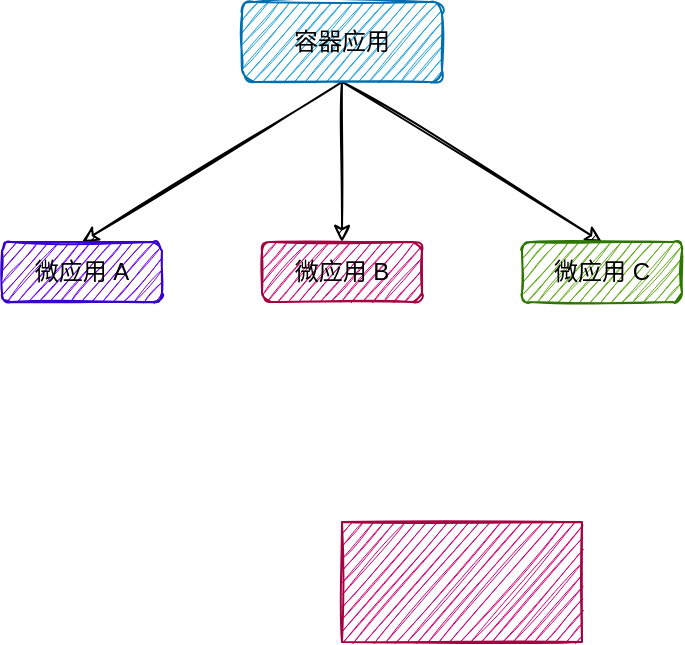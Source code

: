 <mxfile>
    <diagram id="zmPCal9mHOsF2l0FHrDw" name="微前端">
        <mxGraphModel dx="1262" dy="646" grid="1" gridSize="10" guides="1" tooltips="1" connect="1" arrows="1" fold="1" page="1" pageScale="1" pageWidth="850" pageHeight="1100" math="0" shadow="0">
            <root>
                <mxCell id="0"/>
                <mxCell id="1" parent="0"/>
                <mxCell id="6" style="rounded=0;orthogonalLoop=1;jettySize=auto;html=1;entryX=0.5;entryY=0;entryDx=0;entryDy=0;exitX=0.5;exitY=1;exitDx=0;exitDy=0;sketch=1;fontColor=#000000;" parent="1" source="2" target="3" edge="1">
                    <mxGeometry relative="1" as="geometry"/>
                </mxCell>
                <mxCell id="8" style="edgeStyle=none;rounded=0;orthogonalLoop=1;jettySize=auto;html=1;entryX=0.5;entryY=0;entryDx=0;entryDy=0;sketch=1;fontColor=#000000;" parent="1" source="2" target="4" edge="1">
                    <mxGeometry relative="1" as="geometry"/>
                </mxCell>
                <mxCell id="9" style="edgeStyle=none;rounded=0;orthogonalLoop=1;jettySize=auto;html=1;entryX=0.5;entryY=0;entryDx=0;entryDy=0;exitX=0.5;exitY=1;exitDx=0;exitDy=0;sketch=1;fontColor=#000000;" parent="1" source="2" target="5" edge="1">
                    <mxGeometry relative="1" as="geometry"/>
                </mxCell>
                <mxCell id="2" value="容器应用" style="rounded=1;whiteSpace=wrap;html=1;sketch=1;fillColor=#1ba1e2;strokeColor=#006EAF;fontColor=#000000;" parent="1" vertex="1">
                    <mxGeometry x="240" y="120" width="100" height="40" as="geometry"/>
                </mxCell>
                <mxCell id="3" value="微应用 A" style="rounded=1;whiteSpace=wrap;html=1;sketch=1;fillColor=#6a00ff;strokeColor=#3700CC;fontColor=#000000;" parent="1" vertex="1">
                    <mxGeometry x="120" y="240" width="80" height="30" as="geometry"/>
                </mxCell>
                <mxCell id="4" value="微应用 B" style="rounded=1;whiteSpace=wrap;html=1;sketch=1;fillColor=#d80073;strokeColor=#A50040;fontColor=#000000;" parent="1" vertex="1">
                    <mxGeometry x="250" y="240" width="80" height="30" as="geometry"/>
                </mxCell>
                <mxCell id="5" value="微应用 C" style="rounded=1;whiteSpace=wrap;html=1;sketch=1;fillColor=#60a917;strokeColor=#2D7600;fontColor=#000000;" parent="1" vertex="1">
                    <mxGeometry x="380" y="240" width="80" height="30" as="geometry"/>
                </mxCell>
                <mxCell id="10" value="" style="rounded=0;whiteSpace=wrap;html=1;sketch=1;fillColor=#d80073;strokeColor=#A50040;fontColor=#ffffff;" vertex="1" parent="1">
                    <mxGeometry x="290" y="380" width="120" height="60" as="geometry"/>
                </mxCell>
            </root>
        </mxGraphModel>
    </diagram>
    <diagram name="mf" id="z_IW510yKVIMpzZAXErf">
        <mxGraphModel dx="589" dy="409" grid="1" gridSize="10" guides="1" tooltips="1" connect="1" arrows="1" fold="1" page="1" pageScale="1" pageWidth="850" pageHeight="1100" math="0" shadow="0">
            <root>
                <mxCell id="jFhvKJ4Ba049JYsLdafT-0"/>
                <mxCell id="jFhvKJ4Ba049JYsLdafT-1" parent="jFhvKJ4Ba049JYsLdafT-0"/>
                <mxCell id="jFhvKJ4Ba049JYsLdafT-2" style="rounded=0;orthogonalLoop=1;jettySize=auto;html=1;entryX=0.5;entryY=1;entryDx=0;entryDy=0;exitX=0.5;exitY=0;exitDx=0;exitDy=0;sketch=1;fontColor=#000000;edgeStyle=orthogonalEdgeStyle;curved=1;" parent="jFhvKJ4Ba049JYsLdafT-1" source="jFhvKJ4Ba049JYsLdafT-5" target="jFhvKJ4Ba049JYsLdafT-6" edge="1">
                    <mxGeometry relative="1" as="geometry"/>
                </mxCell>
                <mxCell id="jFhvKJ4Ba049JYsLdafT-3" style="edgeStyle=orthogonalEdgeStyle;rounded=0;orthogonalLoop=1;jettySize=auto;html=1;entryX=0.5;entryY=0;entryDx=0;entryDy=0;sketch=1;fontColor=#000000;curved=1;" parent="jFhvKJ4Ba049JYsLdafT-1" source="jFhvKJ4Ba049JYsLdafT-5" target="jFhvKJ4Ba049JYsLdafT-7" edge="1">
                    <mxGeometry relative="1" as="geometry"/>
                </mxCell>
                <mxCell id="jFhvKJ4Ba049JYsLdafT-4" style="edgeStyle=orthogonalEdgeStyle;rounded=0;orthogonalLoop=1;jettySize=auto;html=1;entryX=0;entryY=0.5;entryDx=0;entryDy=0;exitX=1;exitY=0.5;exitDx=0;exitDy=0;sketch=1;fontColor=#000000;curved=1;" parent="jFhvKJ4Ba049JYsLdafT-1" source="jFhvKJ4Ba049JYsLdafT-5" target="jFhvKJ4Ba049JYsLdafT-8" edge="1">
                    <mxGeometry relative="1" as="geometry"/>
                </mxCell>
                <mxCell id="jFhvKJ4Ba049JYsLdafT-5" value="容器应用" style="rounded=1;whiteSpace=wrap;html=1;sketch=1;fillColor=#1ba1e2;strokeColor=#006EAF;fontColor=#000000;" parent="jFhvKJ4Ba049JYsLdafT-1" vertex="1">
                    <mxGeometry x="540" y="160" width="90" height="30" as="geometry"/>
                </mxCell>
                <mxCell id="jFhvKJ4Ba049JYsLdafT-6" value="容器应用 A" style="rounded=1;whiteSpace=wrap;html=1;sketch=1;fillColor=#6a00ff;strokeColor=#3700CC;fontColor=#000000;" parent="jFhvKJ4Ba049JYsLdafT-1" vertex="1">
                    <mxGeometry x="610" y="70" width="80" height="30" as="geometry"/>
                </mxCell>
                <mxCell id="uiZtXlHdOnsxaRnRyEqx-3" style="edgeStyle=orthogonalEdgeStyle;curved=1;rounded=0;sketch=1;orthogonalLoop=1;jettySize=auto;html=1;entryX=0;entryY=0.5;entryDx=0;entryDy=0;fontColor=#000000;startArrow=none;startFill=0;endArrow=classic;endFill=1;" parent="jFhvKJ4Ba049JYsLdafT-1" source="jFhvKJ4Ba049JYsLdafT-7" target="jFhvKJ4Ba049JYsLdafT-6" edge="1">
                    <mxGeometry relative="1" as="geometry">
                        <Array as="points">
                            <mxPoint x="600" y="230"/>
                            <mxPoint x="520" y="230"/>
                            <mxPoint x="520" y="95"/>
                        </Array>
                    </mxGeometry>
                </mxCell>
                <mxCell id="jFhvKJ4Ba049JYsLdafT-7" value="容器应用 B" style="rounded=1;whiteSpace=wrap;html=1;sketch=1;fillColor=#d80073;strokeColor=#A50040;fontColor=#000000;" parent="jFhvKJ4Ba049JYsLdafT-1" vertex="1">
                    <mxGeometry x="560" y="250" width="80" height="30" as="geometry"/>
                </mxCell>
                <mxCell id="uiZtXlHdOnsxaRnRyEqx-0" style="rounded=0;sketch=1;orthogonalLoop=1;jettySize=auto;html=1;entryX=1;entryY=0.5;entryDx=0;entryDy=0;fontColor=#000000;startArrow=classic;startFill=1;endArrow=classic;endFill=1;edgeStyle=orthogonalEdgeStyle;curved=1;" parent="jFhvKJ4Ba049JYsLdafT-1" source="jFhvKJ4Ba049JYsLdafT-8" target="jFhvKJ4Ba049JYsLdafT-7" edge="1">
                    <mxGeometry relative="1" as="geometry"/>
                </mxCell>
                <mxCell id="uiZtXlHdOnsxaRnRyEqx-1" style="edgeStyle=orthogonalEdgeStyle;rounded=0;sketch=1;orthogonalLoop=1;jettySize=auto;html=1;entryX=1;entryY=0.5;entryDx=0;entryDy=0;fontColor=#000000;startArrow=none;startFill=0;endArrow=classic;endFill=1;curved=1;" parent="jFhvKJ4Ba049JYsLdafT-1" source="jFhvKJ4Ba049JYsLdafT-8" target="jFhvKJ4Ba049JYsLdafT-6" edge="1">
                    <mxGeometry relative="1" as="geometry">
                        <Array as="points">
                            <mxPoint x="710" y="165"/>
                            <mxPoint x="710" y="95"/>
                        </Array>
                    </mxGeometry>
                </mxCell>
                <mxCell id="jFhvKJ4Ba049JYsLdafT-8" value="容器应用 C" style="rounded=1;whiteSpace=wrap;html=1;sketch=1;fillColor=#60a917;strokeColor=#2D7600;fontColor=#000000;" parent="jFhvKJ4Ba049JYsLdafT-1" vertex="1">
                    <mxGeometry x="735" y="180" width="80" height="30" as="geometry"/>
                </mxCell>
                <mxCell id="mvu6VgDfErfdctzZvS5l-7" value="" style="group" parent="jFhvKJ4Ba049JYsLdafT-1" vertex="1" connectable="0">
                    <mxGeometry y="110" width="340" height="150" as="geometry"/>
                </mxCell>
                <mxCell id="mvu6VgDfErfdctzZvS5l-3" value="容器应用" style="rounded=1;whiteSpace=wrap;html=1;sketch=1;fillColor=#1ba1e2;strokeColor=#006EAF;fontColor=#000000;" parent="mvu6VgDfErfdctzZvS5l-7" vertex="1">
                    <mxGeometry x="120" width="100" height="40" as="geometry"/>
                </mxCell>
                <mxCell id="mvu6VgDfErfdctzZvS5l-4" value="微应用 A" style="rounded=1;whiteSpace=wrap;html=1;sketch=1;fillColor=#6a00ff;strokeColor=#3700CC;fontColor=#000000;" parent="mvu6VgDfErfdctzZvS5l-7" vertex="1">
                    <mxGeometry y="120" width="80" height="30" as="geometry"/>
                </mxCell>
                <mxCell id="mvu6VgDfErfdctzZvS5l-0" style="rounded=0;orthogonalLoop=1;jettySize=auto;html=1;entryX=0.5;entryY=0;entryDx=0;entryDy=0;exitX=0.5;exitY=1;exitDx=0;exitDy=0;sketch=1;fontColor=#000000;" parent="mvu6VgDfErfdctzZvS5l-7" source="mvu6VgDfErfdctzZvS5l-3" target="mvu6VgDfErfdctzZvS5l-4" edge="1">
                    <mxGeometry relative="1" as="geometry"/>
                </mxCell>
                <mxCell id="mvu6VgDfErfdctzZvS5l-5" value="微应用 B" style="rounded=1;whiteSpace=wrap;html=1;sketch=1;fillColor=#d80073;strokeColor=#A50040;fontColor=#000000;" parent="mvu6VgDfErfdctzZvS5l-7" vertex="1">
                    <mxGeometry x="130" y="120" width="80" height="30" as="geometry"/>
                </mxCell>
                <mxCell id="mvu6VgDfErfdctzZvS5l-1" style="edgeStyle=none;rounded=0;orthogonalLoop=1;jettySize=auto;html=1;entryX=0.5;entryY=0;entryDx=0;entryDy=0;sketch=1;fontColor=#000000;" parent="mvu6VgDfErfdctzZvS5l-7" source="mvu6VgDfErfdctzZvS5l-3" target="mvu6VgDfErfdctzZvS5l-5" edge="1">
                    <mxGeometry relative="1" as="geometry"/>
                </mxCell>
                <mxCell id="mvu6VgDfErfdctzZvS5l-6" value="微应用 C" style="rounded=1;whiteSpace=wrap;html=1;sketch=1;fillColor=#60a917;strokeColor=#2D7600;fontColor=#000000;" parent="mvu6VgDfErfdctzZvS5l-7" vertex="1">
                    <mxGeometry x="260" y="120" width="80" height="30" as="geometry"/>
                </mxCell>
                <mxCell id="mvu6VgDfErfdctzZvS5l-2" style="edgeStyle=none;rounded=0;orthogonalLoop=1;jettySize=auto;html=1;entryX=0.5;entryY=0;entryDx=0;entryDy=0;exitX=0.5;exitY=1;exitDx=0;exitDy=0;sketch=1;fontColor=#000000;" parent="mvu6VgDfErfdctzZvS5l-7" source="mvu6VgDfErfdctzZvS5l-3" target="mvu6VgDfErfdctzZvS5l-6" edge="1">
                    <mxGeometry relative="1" as="geometry"/>
                </mxCell>
                <mxCell id="mvu6VgDfErfdctzZvS5l-8" value="微前端模型" style="text;html=1;align=center;verticalAlign=middle;resizable=0;points=[];autosize=1;strokeColor=none;fontColor=#000000;" parent="jFhvKJ4Ba049JYsLdafT-1" vertex="1">
                    <mxGeometry x="130" y="290" width="80" height="20" as="geometry"/>
                </mxCell>
                <mxCell id="mvu6VgDfErfdctzZvS5l-9" value="模块联合" style="text;html=1;align=center;verticalAlign=middle;resizable=0;points=[];autosize=1;strokeColor=none;fontColor=#000000;" parent="jFhvKJ4Ba049JYsLdafT-1" vertex="1">
                    <mxGeometry x="620" y="290" width="60" height="20" as="geometry"/>
                </mxCell>
                <mxCell id="PDjwa4BqBxsZGVVCyE7q-0" value="" style="shape=flexArrow;endArrow=classic;html=1;sketch=1;strokeColor=#314354;fillColor=#647687;" parent="jFhvKJ4Ba049JYsLdafT-1" edge="1">
                    <mxGeometry width="50" height="50" relative="1" as="geometry">
                        <mxPoint x="360" y="174.5" as="sourcePoint"/>
                        <mxPoint x="440" y="174.5" as="targetPoint"/>
                    </mxGeometry>
                </mxCell>
            </root>
        </mxGraphModel>
    </diagram>
    <diagram id="swqQ4Bmy6636WDTYfYug" name="mf1">
        <mxGraphModel dx="1439" dy="409" grid="1" gridSize="10" guides="1" tooltips="1" connect="1" arrows="1" fold="1" page="1" pageScale="1" pageWidth="850" pageHeight="1100" math="0" shadow="0">
            <root>
                <mxCell id="438tPGk4CXey_R8O4TqQ-0"/>
                <mxCell id="438tPGk4CXey_R8O4TqQ-1" parent="438tPGk4CXey_R8O4TqQ-0"/>
                <mxCell id="IgEkDkLZbD8CBweUtG-h-26" style="edgeStyle=orthogonalEdgeStyle;curved=1;rounded=0;orthogonalLoop=1;jettySize=auto;html=1;fontSize=8;startArrow=none;startFill=0;endArrow=classic;endFill=1;exitX=1;exitY=0.75;exitDx=0;exitDy=0;" parent="438tPGk4CXey_R8O4TqQ-1" source="IgEkDkLZbD8CBweUtG-h-3" target="IgEkDkLZbD8CBweUtG-h-9" edge="1">
                    <mxGeometry relative="1" as="geometry"/>
                </mxCell>
                <mxCell id="IgEkDkLZbD8CBweUtG-h-3" value="&amp;nbsp; UI Lib" style="rounded=1;whiteSpace=wrap;html=1;sketch=1;strokeColor=#006EAF;fontColor=#000000;fillColor=none;align=center;verticalAlign=top;" parent="438tPGk4CXey_R8O4TqQ-1" vertex="1">
                    <mxGeometry x="200" y="109" width="110" height="141" as="geometry"/>
                </mxCell>
                <mxCell id="IgEkDkLZbD8CBweUtG-h-17" value="" style="group" parent="438tPGk4CXey_R8O4TqQ-1" vertex="1" connectable="0">
                    <mxGeometry x="220" y="131" width="80" height="95" as="geometry"/>
                </mxCell>
                <mxCell id="IgEkDkLZbD8CBweUtG-h-14" value="Button" style="rounded=1;whiteSpace=wrap;html=1;fillColor=none;align=center;verticalAlign=middle;" parent="IgEkDkLZbD8CBweUtG-h-17" vertex="1">
                    <mxGeometry y="45" width="70" height="20" as="geometry"/>
                </mxCell>
                <mxCell id="IgEkDkLZbD8CBweUtG-h-15" value="Text" style="text;html=1;strokeColor=none;fillColor=none;align=center;verticalAlign=middle;whiteSpace=wrap;rounded=0;" parent="IgEkDkLZbD8CBweUtG-h-17" vertex="1">
                    <mxGeometry x="15" y="80" width="40" height="20" as="geometry"/>
                </mxCell>
                <mxCell id="IgEkDkLZbD8CBweUtG-h-22" value="" style="rounded=0;whiteSpace=wrap;html=1;fontSize=8;align=center;verticalAlign=bottom;strokeColor=#A50040;fontColor=#ffffff;fillColor=none;" parent="IgEkDkLZbD8CBweUtG-h-17" vertex="1">
                    <mxGeometry x="-10" y="39" width="90" height="65" as="geometry"/>
                </mxCell>
                <mxCell id="IgEkDkLZbD8CBweUtG-h-11" style="rounded=0;orthogonalLoop=1;jettySize=auto;html=1;edgeStyle=orthogonalEdgeStyle;curved=1;" parent="438tPGk4CXey_R8O4TqQ-1" source="IgEkDkLZbD8CBweUtG-h-3" target="IgEkDkLZbD8CBweUtG-h-4" edge="1">
                    <mxGeometry relative="1" as="geometry"/>
                </mxCell>
                <mxCell id="IgEkDkLZbD8CBweUtG-h-12" style="edgeStyle=orthogonalEdgeStyle;curved=1;rounded=0;orthogonalLoop=1;jettySize=auto;html=1;exitX=0;exitY=0.75;exitDx=0;exitDy=0;" parent="438tPGk4CXey_R8O4TqQ-1" source="IgEkDkLZbD8CBweUtG-h-3" target="IgEkDkLZbD8CBweUtG-h-6" edge="1">
                    <mxGeometry relative="1" as="geometry"/>
                </mxCell>
                <mxCell id="IgEkDkLZbD8CBweUtG-h-4" value="APP A" style="rounded=1;whiteSpace=wrap;html=1;sketch=1;strokeColor=#3700CC;fontColor=#000000;fillColor=none;verticalAlign=top;" parent="438tPGk4CXey_R8O4TqQ-1" vertex="1">
                    <mxGeometry x="140" y="320" width="280" height="148" as="geometry"/>
                </mxCell>
                <mxCell id="IgEkDkLZbD8CBweUtG-h-43" style="edgeStyle=orthogonalEdgeStyle;curved=1;rounded=0;orthogonalLoop=1;jettySize=auto;html=1;entryX=0;entryY=0.5;entryDx=0;entryDy=0;fontSize=8;startArrow=none;startFill=0;endArrow=classic;endFill=1;exitX=0.5;exitY=1;exitDx=0;exitDy=0;" parent="438tPGk4CXey_R8O4TqQ-1" source="IgEkDkLZbD8CBweUtG-h-6" target="IgEkDkLZbD8CBweUtG-h-4" edge="1">
                    <mxGeometry relative="1" as="geometry"/>
                </mxCell>
                <mxCell id="IgEkDkLZbD8CBweUtG-h-6" value="APP B" style="rounded=1;whiteSpace=wrap;html=1;sketch=1;strokeColor=#A50040;fontColor=#000000;fillColor=none;verticalAlign=top;" parent="438tPGk4CXey_R8O4TqQ-1" vertex="1">
                    <mxGeometry x="-40" y="180" width="120" height="160" as="geometry"/>
                </mxCell>
                <mxCell id="IgEkDkLZbD8CBweUtG-h-44" style="edgeStyle=orthogonalEdgeStyle;curved=1;rounded=0;orthogonalLoop=1;jettySize=auto;html=1;entryX=1;entryY=0.5;entryDx=0;entryDy=0;fontSize=8;startArrow=none;startFill=0;endArrow=classic;endFill=1;exitX=0.5;exitY=1;exitDx=0;exitDy=0;" parent="438tPGk4CXey_R8O4TqQ-1" source="IgEkDkLZbD8CBweUtG-h-9" target="IgEkDkLZbD8CBweUtG-h-4" edge="1">
                    <mxGeometry relative="1" as="geometry"/>
                </mxCell>
                <mxCell id="IgEkDkLZbD8CBweUtG-h-9" value="APP C" style="rounded=1;whiteSpace=wrap;html=1;sketch=1;strokeColor=#2D7600;fontColor=#000000;fillColor=none;align=center;verticalAlign=top;" parent="438tPGk4CXey_R8O4TqQ-1" vertex="1">
                    <mxGeometry x="460" y="188" width="130" height="160" as="geometry"/>
                </mxCell>
                <mxCell id="IgEkDkLZbD8CBweUtG-h-18" style="edgeStyle=orthogonalEdgeStyle;curved=1;rounded=0;orthogonalLoop=1;jettySize=auto;html=1;startArrow=none;startFill=0;endArrow=classic;endFill=1;entryX=0.558;entryY=1.138;entryDx=0;entryDy=0;entryPerimeter=0;" parent="438tPGk4CXey_R8O4TqQ-1" source="IgEkDkLZbD8CBweUtG-h-16" target="IgEkDkLZbD8CBweUtG-h-19" edge="1">
                    <mxGeometry relative="1" as="geometry">
                        <mxPoint x="340" y="240" as="targetPoint"/>
                    </mxGeometry>
                </mxCell>
                <mxCell id="IgEkDkLZbD8CBweUtG-h-19" value="不够完善的组件" style="text;html=1;align=center;verticalAlign=middle;resizable=0;points=[];autosize=1;strokeColor=none;fontSize=8;" parent="438tPGk4CXey_R8O4TqQ-1" vertex="1">
                    <mxGeometry x="355" y="100" width="70" height="20" as="geometry"/>
                </mxCell>
                <mxCell id="IgEkDkLZbD8CBweUtG-h-23" value="对外 expose 的组件" style="text;html=1;strokeColor=none;fillColor=none;align=center;verticalAlign=middle;whiteSpace=wrap;rounded=0;fontSize=8;" parent="438tPGk4CXey_R8O4TqQ-1" vertex="1">
                    <mxGeometry x="60" y="100" width="80" height="20" as="geometry"/>
                </mxCell>
                <mxCell id="IgEkDkLZbD8CBweUtG-h-24" style="rounded=0;orthogonalLoop=1;jettySize=auto;html=1;entryX=1;entryY=0.5;entryDx=0;entryDy=0;fontSize=8;startArrow=none;startFill=0;endArrow=classic;endFill=1;edgeStyle=orthogonalEdgeStyle;curved=1;" parent="438tPGk4CXey_R8O4TqQ-1" source="IgEkDkLZbD8CBweUtG-h-22" target="IgEkDkLZbD8CBweUtG-h-23" edge="1">
                    <mxGeometry relative="1" as="geometry"/>
                </mxCell>
                <mxCell id="IgEkDkLZbD8CBweUtG-h-47" style="edgeStyle=orthogonalEdgeStyle;curved=1;rounded=0;orthogonalLoop=1;jettySize=auto;html=1;fontSize=8;startArrow=none;startFill=0;endArrow=classic;endFill=1;entryX=-0.063;entryY=0.596;entryDx=0;entryDy=0;entryPerimeter=0;" parent="438tPGk4CXey_R8O4TqQ-1" source="IgEkDkLZbD8CBweUtG-h-27" target="IgEkDkLZbD8CBweUtG-h-48" edge="1">
                    <mxGeometry relative="1" as="geometry">
                        <mxPoint x="600" y="360" as="targetPoint"/>
                    </mxGeometry>
                </mxCell>
                <mxCell id="IgEkDkLZbD8CBweUtG-h-27" value="APP C List" style="swimlane;fontStyle=0;childLayout=stackLayout;horizontal=1;startSize=26;horizontalStack=0;resizeParent=1;resizeParentMax=0;resizeLast=0;collapsible=1;marginBottom=0;fontSize=8;fillColor=none;align=center;verticalAlign=top;" parent="438tPGk4CXey_R8O4TqQ-1" vertex="1">
                    <mxGeometry x="475" y="218" width="100" height="104" as="geometry"/>
                </mxCell>
                <mxCell id="IgEkDkLZbD8CBweUtG-h-28" value="Item 1" style="text;strokeColor=none;fillColor=none;align=left;verticalAlign=top;spacingLeft=4;spacingRight=4;overflow=hidden;rotatable=0;points=[[0,0.5],[1,0.5]];portConstraint=eastwest;" parent="IgEkDkLZbD8CBweUtG-h-27" vertex="1">
                    <mxGeometry y="26" width="100" height="26" as="geometry"/>
                </mxCell>
                <mxCell id="IgEkDkLZbD8CBweUtG-h-29" value="Item 2" style="text;strokeColor=none;fillColor=none;align=left;verticalAlign=top;spacingLeft=4;spacingRight=4;overflow=hidden;rotatable=0;points=[[0,0.5],[1,0.5]];portConstraint=eastwest;" parent="IgEkDkLZbD8CBweUtG-h-27" vertex="1">
                    <mxGeometry y="52" width="100" height="26" as="geometry"/>
                </mxCell>
                <mxCell id="IgEkDkLZbD8CBweUtG-h-30" value="Item 3" style="text;strokeColor=none;fillColor=none;align=left;verticalAlign=top;spacingLeft=4;spacingRight=4;overflow=hidden;rotatable=0;points=[[0,0.5],[1,0.5]];portConstraint=eastwest;" parent="IgEkDkLZbD8CBweUtG-h-27" vertex="1">
                    <mxGeometry y="78" width="100" height="26" as="geometry"/>
                </mxCell>
                <mxCell id="IgEkDkLZbD8CBweUtG-h-31" value="APP B List" style="swimlane;fontStyle=0;childLayout=stackLayout;horizontal=1;startSize=26;horizontalStack=0;resizeParent=1;resizeParentMax=0;resizeLast=0;collapsible=1;marginBottom=0;fontSize=8;fillColor=none;align=center;verticalAlign=top;" parent="438tPGk4CXey_R8O4TqQ-1" vertex="1">
                    <mxGeometry x="160" y="348" width="100" height="104" as="geometry"/>
                </mxCell>
                <mxCell id="IgEkDkLZbD8CBweUtG-h-32" value="Item 1" style="text;strokeColor=none;fillColor=none;align=left;verticalAlign=top;spacingLeft=4;spacingRight=4;overflow=hidden;rotatable=0;points=[[0,0.5],[1,0.5]];portConstraint=eastwest;" parent="IgEkDkLZbD8CBweUtG-h-31" vertex="1">
                    <mxGeometry y="26" width="100" height="26" as="geometry"/>
                </mxCell>
                <mxCell id="IgEkDkLZbD8CBweUtG-h-33" value="Item 2" style="text;strokeColor=none;fillColor=none;align=left;verticalAlign=top;spacingLeft=4;spacingRight=4;overflow=hidden;rotatable=0;points=[[0,0.5],[1,0.5]];portConstraint=eastwest;" parent="IgEkDkLZbD8CBweUtG-h-31" vertex="1">
                    <mxGeometry y="52" width="100" height="26" as="geometry"/>
                </mxCell>
                <mxCell id="IgEkDkLZbD8CBweUtG-h-34" value="Item 3" style="text;strokeColor=none;fillColor=none;align=left;verticalAlign=top;spacingLeft=4;spacingRight=4;overflow=hidden;rotatable=0;points=[[0,0.5],[1,0.5]];portConstraint=eastwest;" parent="IgEkDkLZbD8CBweUtG-h-31" vertex="1">
                    <mxGeometry y="78" width="100" height="26" as="geometry"/>
                </mxCell>
                <mxCell id="IgEkDkLZbD8CBweUtG-h-16" value="Table" style="shape=internalStorage;whiteSpace=wrap;html=1;backgroundOutline=1;fillColor=none;align=center;verticalAlign=bottom;dx=13;dy=10;" parent="438tPGk4CXey_R8O4TqQ-1" vertex="1">
                    <mxGeometry x="218.75" y="131" width="72.5" height="30" as="geometry"/>
                </mxCell>
                <mxCell id="IgEkDkLZbD8CBweUtG-h-35" value="APP B List" style="swimlane;fontStyle=0;childLayout=stackLayout;horizontal=1;startSize=26;horizontalStack=0;resizeParent=1;resizeParentMax=0;resizeLast=0;collapsible=1;marginBottom=0;fontSize=8;fillColor=none;align=center;verticalAlign=top;" parent="438tPGk4CXey_R8O4TqQ-1" vertex="1">
                    <mxGeometry x="-29" y="216" width="100" height="104" as="geometry"/>
                </mxCell>
                <mxCell id="IgEkDkLZbD8CBweUtG-h-36" value="Item 1" style="text;strokeColor=none;fillColor=none;align=left;verticalAlign=top;spacingLeft=4;spacingRight=4;overflow=hidden;rotatable=0;points=[[0,0.5],[1,0.5]];portConstraint=eastwest;" parent="IgEkDkLZbD8CBweUtG-h-35" vertex="1">
                    <mxGeometry y="26" width="100" height="26" as="geometry"/>
                </mxCell>
                <mxCell id="IgEkDkLZbD8CBweUtG-h-37" value="Item 2" style="text;strokeColor=none;fillColor=none;align=left;verticalAlign=top;spacingLeft=4;spacingRight=4;overflow=hidden;rotatable=0;points=[[0,0.5],[1,0.5]];portConstraint=eastwest;" parent="IgEkDkLZbD8CBweUtG-h-35" vertex="1">
                    <mxGeometry y="52" width="100" height="26" as="geometry"/>
                </mxCell>
                <mxCell id="IgEkDkLZbD8CBweUtG-h-38" value="Item 3" style="text;strokeColor=none;fillColor=none;align=left;verticalAlign=top;spacingLeft=4;spacingRight=4;overflow=hidden;rotatable=0;points=[[0,0.5],[1,0.5]];portConstraint=eastwest;" parent="IgEkDkLZbD8CBweUtG-h-35" vertex="1">
                    <mxGeometry y="78" width="100" height="26" as="geometry"/>
                </mxCell>
                <mxCell id="IgEkDkLZbD8CBweUtG-h-39" value="APP C List" style="swimlane;fontStyle=0;childLayout=stackLayout;horizontal=1;startSize=26;horizontalStack=0;resizeParent=1;resizeParentMax=0;resizeLast=0;collapsible=1;marginBottom=0;fontSize=8;fillColor=none;align=center;verticalAlign=top;" parent="438tPGk4CXey_R8O4TqQ-1" vertex="1">
                    <mxGeometry x="300" y="348" width="100" height="104" as="geometry"/>
                </mxCell>
                <mxCell id="IgEkDkLZbD8CBweUtG-h-40" value="Item 1" style="text;strokeColor=none;fillColor=none;align=left;verticalAlign=top;spacingLeft=4;spacingRight=4;overflow=hidden;rotatable=0;points=[[0,0.5],[1,0.5]];portConstraint=eastwest;" parent="IgEkDkLZbD8CBweUtG-h-39" vertex="1">
                    <mxGeometry y="26" width="100" height="26" as="geometry"/>
                </mxCell>
                <mxCell id="IgEkDkLZbD8CBweUtG-h-41" value="Item 2" style="text;strokeColor=none;fillColor=none;align=left;verticalAlign=top;spacingLeft=4;spacingRight=4;overflow=hidden;rotatable=0;points=[[0,0.5],[1,0.5]];portConstraint=eastwest;" parent="IgEkDkLZbD8CBweUtG-h-39" vertex="1">
                    <mxGeometry y="52" width="100" height="26" as="geometry"/>
                </mxCell>
                <mxCell id="IgEkDkLZbD8CBweUtG-h-42" value="Item 3" style="text;strokeColor=none;fillColor=none;align=left;verticalAlign=top;spacingLeft=4;spacingRight=4;overflow=hidden;rotatable=0;points=[[0,0.5],[1,0.5]];portConstraint=eastwest;" parent="IgEkDkLZbD8CBweUtG-h-39" vertex="1">
                    <mxGeometry y="78" width="100" height="26" as="geometry"/>
                </mxCell>
                <mxCell id="IgEkDkLZbD8CBweUtG-h-45" style="edgeStyle=orthogonalEdgeStyle;curved=1;rounded=0;orthogonalLoop=1;jettySize=auto;html=1;fontSize=8;startArrow=none;startFill=0;endArrow=classic;endFill=1;" parent="438tPGk4CXey_R8O4TqQ-1" source="IgEkDkLZbD8CBweUtG-h-36" target="IgEkDkLZbD8CBweUtG-h-46" edge="1">
                    <mxGeometry relative="1" as="geometry">
                        <mxPoint x="-120" y="255.0" as="targetPoint"/>
                    </mxGeometry>
                </mxCell>
                <mxCell id="IgEkDkLZbD8CBweUtG-h-46" value="expose 的 模块" style="text;html=1;align=center;verticalAlign=middle;resizable=0;points=[];autosize=1;strokeColor=none;fontSize=8;" parent="438tPGk4CXey_R8O4TqQ-1" vertex="1">
                    <mxGeometry x="-180" y="290" width="70" height="20" as="geometry"/>
                </mxCell>
                <mxCell id="IgEkDkLZbD8CBweUtG-h-48" value="expose 的模块" style="text;html=1;align=center;verticalAlign=middle;resizable=0;points=[];autosize=1;strokeColor=none;fontSize=8;" parent="438tPGk4CXey_R8O4TqQ-1" vertex="1">
                    <mxGeometry x="620" y="280" width="70" height="20" as="geometry"/>
                </mxCell>
                <mxCell id="IgEkDkLZbD8CBweUtG-h-50" style="edgeStyle=orthogonalEdgeStyle;curved=1;rounded=0;orthogonalLoop=1;jettySize=auto;html=1;entryX=0.5;entryY=1;entryDx=0;entryDy=0;fontSize=12;startArrow=none;startFill=0;endArrow=classic;endFill=1;" parent="438tPGk4CXey_R8O4TqQ-1" source="IgEkDkLZbD8CBweUtG-h-49" target="IgEkDkLZbD8CBweUtG-h-6" edge="1">
                    <mxGeometry relative="1" as="geometry"/>
                </mxCell>
                <mxCell id="IgEkDkLZbD8CBweUtG-h-51" style="edgeStyle=orthogonalEdgeStyle;curved=1;rounded=0;orthogonalLoop=1;jettySize=auto;html=1;entryX=0.5;entryY=1;entryDx=0;entryDy=0;fontSize=12;startArrow=none;startFill=0;endArrow=classic;endFill=1;" parent="438tPGk4CXey_R8O4TqQ-1" source="IgEkDkLZbD8CBweUtG-h-49" target="IgEkDkLZbD8CBweUtG-h-4" edge="1">
                    <mxGeometry relative="1" as="geometry"/>
                </mxCell>
                <mxCell id="IgEkDkLZbD8CBweUtG-h-52" style="edgeStyle=orthogonalEdgeStyle;curved=1;rounded=0;orthogonalLoop=1;jettySize=auto;html=1;entryX=0.5;entryY=1;entryDx=0;entryDy=0;fontSize=12;startArrow=none;startFill=0;endArrow=classic;endFill=1;" parent="438tPGk4CXey_R8O4TqQ-1" source="IgEkDkLZbD8CBweUtG-h-49" target="IgEkDkLZbD8CBweUtG-h-9" edge="1">
                    <mxGeometry relative="1" as="geometry"/>
                </mxCell>
                <mxCell id="IgEkDkLZbD8CBweUtG-h-49" value="Authentication" style="rounded=1;whiteSpace=wrap;html=1;fontSize=12;align=center;verticalAlign=middle;sketch=1;strokeColor=#001DBC;fillColor=none;labelBackgroundColor=none;fontColor=#000000;" parent="438tPGk4CXey_R8O4TqQ-1" vertex="1">
                    <mxGeometry x="184.37" y="520" width="191.25" height="40" as="geometry"/>
                </mxCell>
            </root>
        </mxGraphModel>
    </diagram>
    <diagram id="g_cqQxxuWdm5_zwRlsF8" name="mf2-routing">
        <mxGraphModel dx="1997" dy="682" grid="1" gridSize="10" guides="1" tooltips="1" connect="1" arrows="1" fold="1" page="1" pageScale="1" pageWidth="850" pageHeight="1100" math="0" shadow="0">
            <root>
                <mxCell id="5M2C-UbuuWbTsfaCMm2A-0"/>
                <mxCell id="5M2C-UbuuWbTsfaCMm2A-1" parent="5M2C-UbuuWbTsfaCMm2A-0"/>
                <mxCell id="5M2C-UbuuWbTsfaCMm2A-32" style="edgeStyle=none;rounded=0;orthogonalLoop=1;jettySize=auto;html=1;entryX=1;entryY=0.5;entryDx=0;entryDy=0;fillColor=#008a00;strokeColor=#005700;sketch=1;" edge="1" parent="5M2C-UbuuWbTsfaCMm2A-1" source="5M2C-UbuuWbTsfaCMm2A-2" target="5M2C-UbuuWbTsfaCMm2A-31">
                    <mxGeometry relative="1" as="geometry"/>
                </mxCell>
                <mxCell id="5M2C-UbuuWbTsfaCMm2A-33" value="exposes" style="edgeLabel;html=1;align=center;verticalAlign=middle;resizable=0;points=[];labelBackgroundColor=#fffad0;fontColor=#000000;fontSize=13;" vertex="1" connectable="0" parent="5M2C-UbuuWbTsfaCMm2A-32">
                    <mxGeometry x="0.069" relative="1" as="geometry">
                        <mxPoint as="offset"/>
                    </mxGeometry>
                </mxCell>
                <mxCell id="5M2C-UbuuWbTsfaCMm2A-35" style="edgeStyle=none;rounded=0;orthogonalLoop=1;jettySize=auto;html=1;entryX=1;entryY=0.5;entryDx=0;entryDy=0;fillColor=#d80073;strokeColor=#A50040;sketch=1;" edge="1" parent="5M2C-UbuuWbTsfaCMm2A-1" source="5M2C-UbuuWbTsfaCMm2A-2" target="5M2C-UbuuWbTsfaCMm2A-34">
                    <mxGeometry relative="1" as="geometry"/>
                </mxCell>
                <mxCell id="5M2C-UbuuWbTsfaCMm2A-36" value="shared" style="edgeLabel;html=1;align=center;verticalAlign=middle;resizable=0;points=[];labelBackgroundColor=#fffad0;fontColor=#000000;" vertex="1" connectable="0" parent="5M2C-UbuuWbTsfaCMm2A-35">
                    <mxGeometry x="-0.185" y="-2" relative="1" as="geometry">
                        <mxPoint as="offset"/>
                    </mxGeometry>
                </mxCell>
                <mxCell id="5M2C-UbuuWbTsfaCMm2A-45" style="edgeStyle=none;rounded=0;orthogonalLoop=1;jettySize=auto;html=1;entryX=1;entryY=0;entryDx=0;entryDy=0;fillColor=#6a00ff;strokeColor=#3700CC;sketch=1;" edge="1" parent="5M2C-UbuuWbTsfaCMm2A-1" source="5M2C-UbuuWbTsfaCMm2A-2" target="5M2C-UbuuWbTsfaCMm2A-11">
                    <mxGeometry relative="1" as="geometry">
                        <mxPoint y="140" as="targetPoint"/>
                    </mxGeometry>
                </mxCell>
                <mxCell id="5M2C-UbuuWbTsfaCMm2A-46" value="remote" style="edgeLabel;html=1;align=center;verticalAlign=middle;resizable=0;points=[];labelBackgroundColor=#fffad0;fontColor=#000000;" vertex="1" connectable="0" parent="5M2C-UbuuWbTsfaCMm2A-45">
                    <mxGeometry x="-0.151" relative="1" as="geometry">
                        <mxPoint as="offset"/>
                    </mxGeometry>
                </mxCell>
                <mxCell id="5M2C-UbuuWbTsfaCMm2A-51" style="rounded=0;orthogonalLoop=1;jettySize=auto;html=1;entryX=0.439;entryY=-0.139;entryDx=0;entryDy=0;fontColor=#FFFFFF;exitX=0.25;exitY=1;exitDx=0;exitDy=0;entryPerimeter=0;fillColor=#6a00ff;strokeColor=#3700CC;" edge="1" parent="5M2C-UbuuWbTsfaCMm2A-1" source="5M2C-UbuuWbTsfaCMm2A-2" target="5M2C-UbuuWbTsfaCMm2A-12">
                    <mxGeometry relative="1" as="geometry"/>
                </mxCell>
                <mxCell id="5M2C-UbuuWbTsfaCMm2A-52" value="remote" style="edgeLabel;html=1;align=center;verticalAlign=middle;resizable=0;points=[];labelBackgroundColor=#fffad0;fontColor=#000000;" vertex="1" connectable="0" parent="5M2C-UbuuWbTsfaCMm2A-51">
                    <mxGeometry x="-0.031" y="-2" relative="1" as="geometry">
                        <mxPoint as="offset"/>
                    </mxGeometry>
                </mxCell>
                <mxCell id="5M2C-UbuuWbTsfaCMm2A-56" value="remote" style="edgeStyle=none;rounded=0;orthogonalLoop=1;jettySize=auto;html=1;entryX=0;entryY=0;entryDx=0;entryDy=0;fillColor=#6a00ff;strokeColor=#3700CC;labelBackgroundColor=#fffad0;fontColor=#000000;sketch=1;" edge="1" parent="5M2C-UbuuWbTsfaCMm2A-1" source="5M2C-UbuuWbTsfaCMm2A-2" target="5M2C-UbuuWbTsfaCMm2A-13">
                    <mxGeometry relative="1" as="geometry"/>
                </mxCell>
                <mxCell id="5M2C-UbuuWbTsfaCMm2A-2" value="Shell" style="rounded=1;whiteSpace=wrap;html=1;strokeColor=#006EAF;sketch=1;fillColor=none;fontColor=#000000;fontSize=15;" vertex="1" parent="5M2C-UbuuWbTsfaCMm2A-1">
                    <mxGeometry x="80" y="50" width="140" height="60" as="geometry"/>
                </mxCell>
                <mxCell id="5M2C-UbuuWbTsfaCMm2A-20" style="edgeStyle=none;rounded=0;orthogonalLoop=1;jettySize=auto;html=1;entryX=0;entryY=1;entryDx=0;entryDy=0;exitX=1;exitY=0.5;exitDx=0;exitDy=0;sketch=1;" edge="1" parent="5M2C-UbuuWbTsfaCMm2A-1" source="5M2C-UbuuWbTsfaCMm2A-11" target="5M2C-UbuuWbTsfaCMm2A-2">
                    <mxGeometry relative="1" as="geometry"/>
                </mxCell>
                <mxCell id="5M2C-UbuuWbTsfaCMm2A-28" value="remote" style="edgeLabel;html=1;align=center;verticalAlign=middle;resizable=0;points=[];labelBackgroundColor=#fffad0;fontColor=#000000;" vertex="1" connectable="0" parent="5M2C-UbuuWbTsfaCMm2A-20">
                    <mxGeometry x="-0.052" y="2" relative="1" as="geometry">
                        <mxPoint as="offset"/>
                    </mxGeometry>
                </mxCell>
                <mxCell id="5M2C-UbuuWbTsfaCMm2A-49" style="edgeStyle=orthogonalEdgeStyle;curved=1;rounded=0;orthogonalLoop=1;jettySize=auto;html=1;fillColor=#008a00;strokeColor=#005700;sketch=1;" edge="1" parent="5M2C-UbuuWbTsfaCMm2A-1" source="5M2C-UbuuWbTsfaCMm2A-11" target="5M2C-UbuuWbTsfaCMm2A-48">
                    <mxGeometry relative="1" as="geometry"/>
                </mxCell>
                <mxCell id="5M2C-UbuuWbTsfaCMm2A-50" value="exposes" style="edgeLabel;html=1;align=center;verticalAlign=middle;resizable=0;points=[];labelBackgroundColor=#fffad0;fontColor=#000000;fontSize=13;" vertex="1" connectable="0" parent="5M2C-UbuuWbTsfaCMm2A-49">
                    <mxGeometry x="-0.081" relative="1" as="geometry">
                        <mxPoint as="offset"/>
                    </mxGeometry>
                </mxCell>
                <mxCell id="5M2C-UbuuWbTsfaCMm2A-11" value="Dashboard" style="rounded=1;whiteSpace=wrap;html=1;sketch=1;fillColor=none;fontColor=#000000;fontSize=15;strokeColor=#FF33FF;" vertex="1" parent="5M2C-UbuuWbTsfaCMm2A-1">
                    <mxGeometry x="-100" y="110" width="100" height="60" as="geometry"/>
                </mxCell>
                <mxCell id="5M2C-UbuuWbTsfaCMm2A-21" style="edgeStyle=none;rounded=0;orthogonalLoop=1;jettySize=auto;html=1;exitX=0.75;exitY=0;exitDx=0;exitDy=0;sketch=1;" edge="1" parent="5M2C-UbuuWbTsfaCMm2A-1" source="5M2C-UbuuWbTsfaCMm2A-12" target="5M2C-UbuuWbTsfaCMm2A-2">
                    <mxGeometry relative="1" as="geometry"/>
                </mxCell>
                <mxCell id="5M2C-UbuuWbTsfaCMm2A-29" value="remote" style="edgeLabel;html=1;align=center;verticalAlign=middle;resizable=0;points=[];labelBackgroundColor=#fffad0;fontColor=#000000;" vertex="1" connectable="0" parent="5M2C-UbuuWbTsfaCMm2A-21">
                    <mxGeometry x="-0.111" y="3" relative="1" as="geometry">
                        <mxPoint as="offset"/>
                    </mxGeometry>
                </mxCell>
                <mxCell id="5M2C-UbuuWbTsfaCMm2A-37" style="edgeStyle=none;rounded=0;orthogonalLoop=1;jettySize=auto;html=1;entryX=1;entryY=1;entryDx=0;entryDy=0;exitX=0;exitY=0;exitDx=0;exitDy=0;sketch=1;" edge="1" parent="5M2C-UbuuWbTsfaCMm2A-1" source="5M2C-UbuuWbTsfaCMm2A-12" target="5M2C-UbuuWbTsfaCMm2A-11">
                    <mxGeometry relative="1" as="geometry"/>
                </mxCell>
                <mxCell id="5M2C-UbuuWbTsfaCMm2A-43" value="remote" style="edgeLabel;html=1;align=center;verticalAlign=middle;resizable=0;points=[];labelBackgroundColor=#fffad0;fontColor=#000000;" vertex="1" connectable="0" parent="5M2C-UbuuWbTsfaCMm2A-37">
                    <mxGeometry x="0.154" relative="1" as="geometry">
                        <mxPoint as="offset"/>
                    </mxGeometry>
                </mxCell>
                <mxCell id="5M2C-UbuuWbTsfaCMm2A-54" style="edgeStyle=none;rounded=0;orthogonalLoop=1;jettySize=auto;html=1;fontColor=#FFFFFF;fillColor=#008a00;strokeColor=#005700;sketch=1;" edge="1" parent="5M2C-UbuuWbTsfaCMm2A-1" source="5M2C-UbuuWbTsfaCMm2A-12" target="5M2C-UbuuWbTsfaCMm2A-53">
                    <mxGeometry relative="1" as="geometry"/>
                </mxCell>
                <mxCell id="5M2C-UbuuWbTsfaCMm2A-55" value="exposes" style="edgeLabel;html=1;align=center;verticalAlign=middle;resizable=0;points=[];labelBackgroundColor=#fffad0;fontColor=#000000;fontSize=13;" vertex="1" connectable="0" parent="5M2C-UbuuWbTsfaCMm2A-54">
                    <mxGeometry x="-0.079" y="3" relative="1" as="geometry">
                        <mxPoint as="offset"/>
                    </mxGeometry>
                </mxCell>
                <mxCell id="5M2C-UbuuWbTsfaCMm2A-12" value="Order" style="rounded=1;whiteSpace=wrap;html=1;sketch=1;fillColor=none;fontColor=#000000;fontSize=15;strokeColor=#FF33FF;" vertex="1" parent="5M2C-UbuuWbTsfaCMm2A-1">
                    <mxGeometry x="65" y="210" width="110" height="30" as="geometry"/>
                </mxCell>
                <mxCell id="5M2C-UbuuWbTsfaCMm2A-22" style="edgeStyle=none;rounded=0;orthogonalLoop=1;jettySize=auto;html=1;entryX=1;entryY=1;entryDx=0;entryDy=0;exitX=0;exitY=0.75;exitDx=0;exitDy=0;sketch=1;" edge="1" parent="5M2C-UbuuWbTsfaCMm2A-1" source="5M2C-UbuuWbTsfaCMm2A-13" target="5M2C-UbuuWbTsfaCMm2A-2">
                    <mxGeometry relative="1" as="geometry"/>
                </mxCell>
                <mxCell id="5M2C-UbuuWbTsfaCMm2A-30" value="remote" style="edgeLabel;html=1;align=center;verticalAlign=middle;resizable=0;points=[];labelBackgroundColor=#fffad0;fontColor=#000000;" vertex="1" connectable="0" parent="5M2C-UbuuWbTsfaCMm2A-22">
                    <mxGeometry x="-0.148" y="-1" relative="1" as="geometry">
                        <mxPoint as="offset"/>
                    </mxGeometry>
                </mxCell>
                <mxCell id="5M2C-UbuuWbTsfaCMm2A-59" style="edgeStyle=none;rounded=0;orthogonalLoop=1;jettySize=auto;html=1;fontColor=#FFFFFF;fillColor=#008a00;strokeColor=#005700;sketch=1;" edge="1" parent="5M2C-UbuuWbTsfaCMm2A-1" source="5M2C-UbuuWbTsfaCMm2A-13" target="5M2C-UbuuWbTsfaCMm2A-58">
                    <mxGeometry relative="1" as="geometry"/>
                </mxCell>
                <mxCell id="5M2C-UbuuWbTsfaCMm2A-60" value="exposes" style="edgeLabel;html=1;align=center;verticalAlign=middle;resizable=0;points=[];labelBackgroundColor=#fffad0;fontColor=#000000;fontSize=13;" vertex="1" connectable="0" parent="5M2C-UbuuWbTsfaCMm2A-59">
                    <mxGeometry x="-0.358" relative="1" as="geometry">
                        <mxPoint as="offset"/>
                    </mxGeometry>
                </mxCell>
                <mxCell id="5M2C-UbuuWbTsfaCMm2A-13" value="Profile" style="rounded=1;whiteSpace=wrap;html=1;sketch=1;fillColor=none;fontColor=#000000;fontSize=15;strokeColor=#FF33FF;" vertex="1" parent="5M2C-UbuuWbTsfaCMm2A-1">
                    <mxGeometry x="315" y="100" width="110" height="30" as="geometry"/>
                </mxCell>
                <mxCell id="5M2C-UbuuWbTsfaCMm2A-44" style="edgeStyle=none;rounded=0;orthogonalLoop=1;jettySize=auto;html=1;entryX=0.5;entryY=1;entryDx=0;entryDy=0;sketch=1;" edge="1" parent="5M2C-UbuuWbTsfaCMm2A-1" source="5M2C-UbuuWbTsfaCMm2A-14" target="5M2C-UbuuWbTsfaCMm2A-11">
                    <mxGeometry relative="1" as="geometry"/>
                </mxCell>
                <mxCell id="5M2C-UbuuWbTsfaCMm2A-47" value="remote" style="edgeLabel;html=1;align=center;verticalAlign=middle;resizable=0;points=[];labelBackgroundColor=#fffad0;fontColor=#000000;" vertex="1" connectable="0" parent="5M2C-UbuuWbTsfaCMm2A-44">
                    <mxGeometry x="-0.089" y="1" relative="1" as="geometry">
                        <mxPoint as="offset"/>
                    </mxGeometry>
                </mxCell>
                <mxCell id="5M2C-UbuuWbTsfaCMm2A-14" value="Sales" style="rounded=1;whiteSpace=wrap;html=1;sketch=1;fillColor=none;fontColor=#000000;fontSize=15;strokeColor=#FF33FF;" vertex="1" parent="5M2C-UbuuWbTsfaCMm2A-1">
                    <mxGeometry x="-105" y="210" width="110" height="30" as="geometry"/>
                </mxCell>
                <mxCell id="5M2C-UbuuWbTsfaCMm2A-15" style="edgeStyle=none;rounded=0;orthogonalLoop=1;jettySize=auto;html=1;exitX=0.75;exitY=0;exitDx=0;exitDy=0;" edge="1" parent="5M2C-UbuuWbTsfaCMm2A-1" source="5M2C-UbuuWbTsfaCMm2A-12" target="5M2C-UbuuWbTsfaCMm2A-12">
                    <mxGeometry relative="1" as="geometry"/>
                </mxCell>
                <mxCell id="5M2C-UbuuWbTsfaCMm2A-23" style="edgeStyle=none;rounded=0;orthogonalLoop=1;jettySize=auto;html=1;entryX=0.5;entryY=0;entryDx=0;entryDy=0;" edge="1" parent="5M2C-UbuuWbTsfaCMm2A-1" source="5M2C-UbuuWbTsfaCMm2A-2" target="5M2C-UbuuWbTsfaCMm2A-2">
                    <mxGeometry relative="1" as="geometry"/>
                </mxCell>
                <mxCell id="5M2C-UbuuWbTsfaCMm2A-24" style="edgeStyle=none;rounded=0;orthogonalLoop=1;jettySize=auto;html=1;entryX=0.5;entryY=0;entryDx=0;entryDy=0;" edge="1" parent="5M2C-UbuuWbTsfaCMm2A-1" source="5M2C-UbuuWbTsfaCMm2A-2" target="5M2C-UbuuWbTsfaCMm2A-2">
                    <mxGeometry relative="1" as="geometry"/>
                </mxCell>
                <mxCell id="5M2C-UbuuWbTsfaCMm2A-25" style="edgeStyle=none;rounded=0;orthogonalLoop=1;jettySize=auto;html=1;entryX=1;entryY=0.5;entryDx=0;entryDy=0;exitX=0.5;exitY=0;exitDx=0;exitDy=0;sketch=1;" edge="1" parent="5M2C-UbuuWbTsfaCMm2A-1" source="5M2C-UbuuWbTsfaCMm2A-2" target="5M2C-UbuuWbTsfaCMm2A-2">
                    <mxGeometry relative="1" as="geometry">
                        <Array as="points">
                            <mxPoint x="150" y="20"/>
                            <mxPoint x="280" y="20"/>
                            <mxPoint x="280" y="80"/>
                        </Array>
                    </mxGeometry>
                </mxCell>
                <mxCell id="5M2C-UbuuWbTsfaCMm2A-26" value="remote" style="edgeLabel;html=1;align=center;verticalAlign=middle;resizable=0;points=[];labelBackgroundColor=#fffad0;fontColor=#000000;" vertex="1" connectable="0" parent="5M2C-UbuuWbTsfaCMm2A-25">
                    <mxGeometry x="-0.077" y="1" relative="1" as="geometry">
                        <mxPoint x="-20" as="offset"/>
                    </mxGeometry>
                </mxCell>
                <mxCell id="5M2C-UbuuWbTsfaCMm2A-31" value="&quot;./Shell&quot;: &quot;./src/Shell&quot;,&lt;br&gt;&quot;./Service&quot;:&quot;./src/Service&quot;" style="rounded=0;whiteSpace=wrap;html=1;sketch=1;fillColor=none;align=left;strokeColor=none;" vertex="1" parent="5M2C-UbuuWbTsfaCMm2A-1">
                    <mxGeometry x="-155" width="140" height="40" as="geometry"/>
                </mxCell>
                <mxCell id="5M2C-UbuuWbTsfaCMm2A-34" value="&quot;./src/Service&quot;" style="rounded=0;whiteSpace=wrap;html=1;sketch=1;fillColor=none;align=left;strokeColor=none;" vertex="1" parent="5M2C-UbuuWbTsfaCMm2A-1">
                    <mxGeometry x="-155" y="60" width="80" height="40" as="geometry"/>
                </mxCell>
                <mxCell id="5M2C-UbuuWbTsfaCMm2A-48" value="&quot;./DashboardService&quot;: &quot;./src/DashboardService&quot;" style="rounded=1;whiteSpace=wrap;html=1;sketch=1;fillColor=none;align=left;strokeColor=none;" vertex="1" parent="5M2C-UbuuWbTsfaCMm2A-1">
                    <mxGeometry x="-460" y="125" width="270" height="30" as="geometry"/>
                </mxCell>
                <mxCell id="5M2C-UbuuWbTsfaCMm2A-53" value="&quot;./RecentOrdersWidget&quot;: &quot;./src/RecentOrdersWidget&quot;, &lt;br&gt;&quot;./OrderService&quot;: &quot;./src/OrderService&quot;," style="rounded=1;whiteSpace=wrap;html=1;sketch=1;fillColor=none;align=left;strokeColor=none;fontColor=#000000;" vertex="1" parent="5M2C-UbuuWbTsfaCMm2A-1">
                    <mxGeometry x="-30" y="280" width="300" height="50" as="geometry"/>
                </mxCell>
                <mxCell id="5M2C-UbuuWbTsfaCMm2A-58" value="&quot;./ProfilePage&quot;: &quot;./src/ProfilePage&quot;" style="rounded=1;whiteSpace=wrap;html=1;sketch=1;fillColor=none;align=left;strokeColor=none;fontColor=#000000;" vertex="1" parent="5M2C-UbuuWbTsfaCMm2A-1">
                    <mxGeometry x="265" y="180" width="210" height="30" as="geometry"/>
                </mxCell>
            </root>
        </mxGraphModel>
    </diagram>
</mxfile>